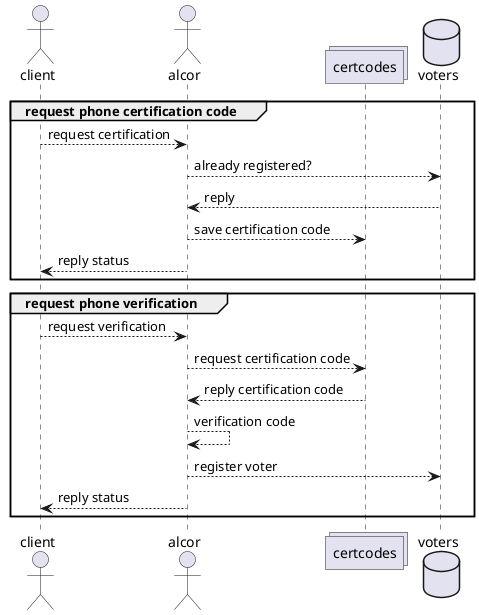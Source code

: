 @startuml client-register

actor client
actor alcor
collections certcodes
database voters

group request phone certification code
    client --> alcor: request certification
    alcor --> voters: already registered?
    voters --> alcor: reply
    alcor --> certcodes: save certification code
    alcor --> client: reply status
end

group request phone verification
    client --> alcor: request verification
    alcor --> certcodes: request certification code
    certcodes --> alcor: reply certification code
    alcor --> alcor: verification code
    alcor --> voters: register voter
    alcor --> client: reply status
end

@enduml